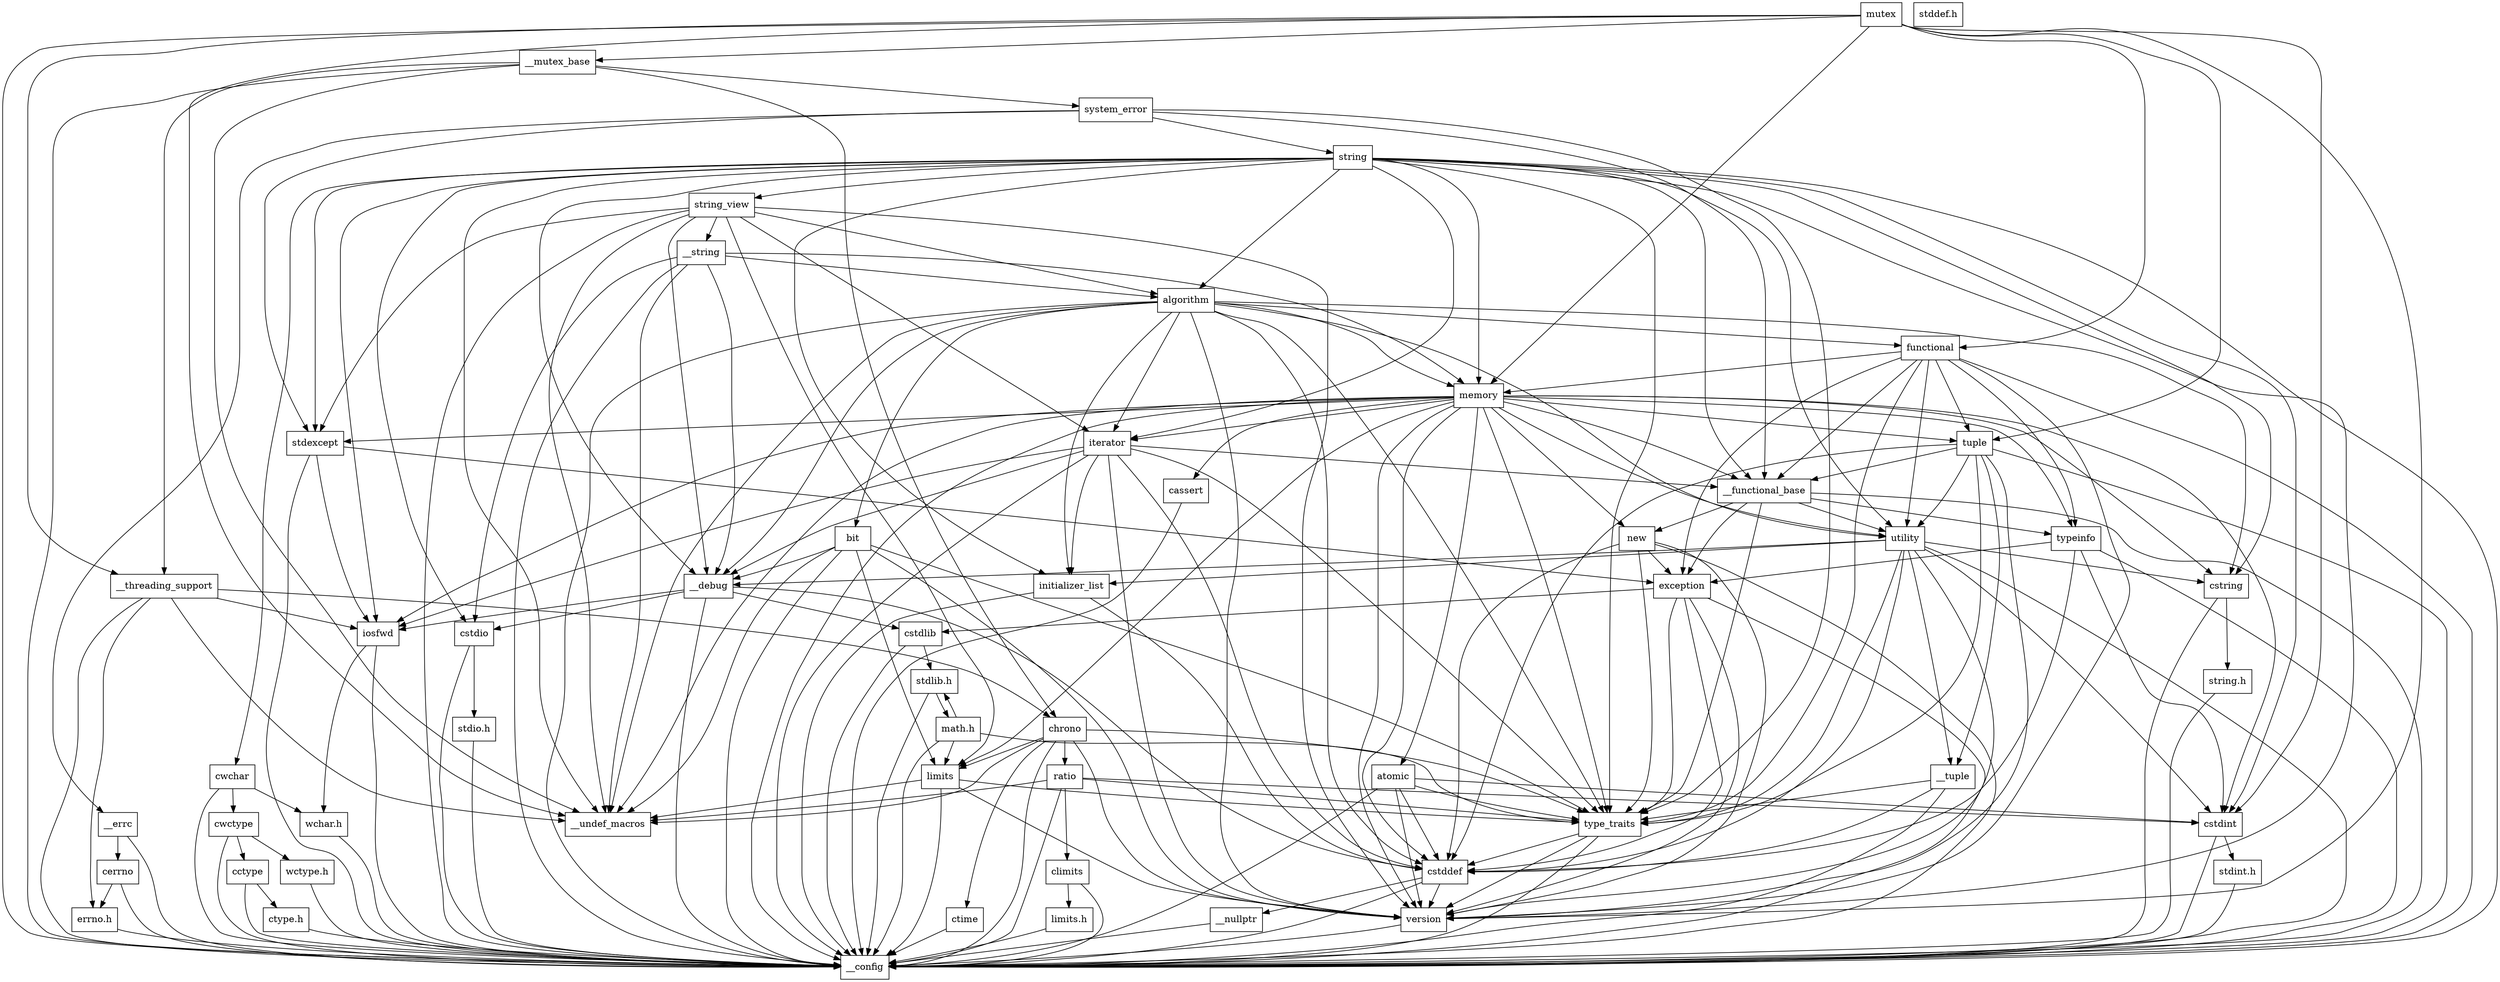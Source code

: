 digraph "dependencies" {
  header_1 [ shape="box", label="mutex"];
  header_2 [ shape="box", label="__config"];
  header_11 [ shape="box", label="__mutex_base"];
  header_12 [ shape="box", label="chrono"];
  header_13 [ shape="box", label="ctime"];
  header_15 [ shape="box", label="stddef.h"];
  header_31 [ shape="box", label="type_traits"];
  header_32 [ shape="box", label="cstddef"];
  header_33 [ shape="box", label="version"];
  header_35 [ shape="box", label="__nullptr"];
  header_36 [ shape="box", label="ratio"];
  header_37 [ shape="box", label="cstdint"];
  header_38 [ shape="box", label="stdint.h"];
  header_45 [ shape="box", label="climits"];
  header_46 [ shape="box", label="limits.h"];
  header_55 [ shape="box", label="__undef_macros"];
  header_56 [ shape="box", label="limits"];
  header_57 [ shape="box", label="system_error"];
  header_58 [ shape="box", label="__errc"];
  header_59 [ shape="box", label="cerrno"];
  header_60 [ shape="box", label="errno.h"];
  header_68 [ shape="box", label="stdexcept"];
  header_69 [ shape="box", label="exception"];
  header_70 [ shape="box", label="cstdlib"];
  header_71 [ shape="box", label="stdlib.h"];
  header_92 [ shape="box", label="math.h"];
  header_104 [ shape="box", label="iosfwd"];
  header_105 [ shape="box", label="wchar.h"];
  header_113 [ shape="box", label="__functional_base"];
  header_114 [ shape="box", label="typeinfo"];
  header_115 [ shape="box", label="new"];
  header_116 [ shape="box", label="utility"];
  header_117 [ shape="box", label="__tuple"];
  header_118 [ shape="box", label="initializer_list"];
  header_119 [ shape="box", label="cstring"];
  header_120 [ shape="box", label="string.h"];
  header_123 [ shape="box", label="__debug"];
  header_124 [ shape="box", label="cstdio"];
  header_125 [ shape="box", label="stdio.h"];
  header_134 [ shape="box", label="string"];
  header_135 [ shape="box", label="string_view"];
  header_136 [ shape="box", label="__string"];
  header_137 [ shape="box", label="algorithm"];
  header_138 [ shape="box", label="memory"];
  header_139 [ shape="box", label="iterator"];
  header_140 [ shape="box", label="tuple"];
  header_141 [ shape="box", label="cassert"];
  header_143 [ shape="box", label="atomic"];
  header_144 [ shape="box", label="functional"];
  header_145 [ shape="box", label="bit"];
  header_146 [ shape="box", label="cwchar"];
  header_147 [ shape="box", label="cwctype"];
  header_148 [ shape="box", label="cctype"];
  header_149 [ shape="box", label="ctype.h"];
  header_151 [ shape="box", label="wctype.h"];
  header_154 [ shape="box", label="__threading_support"];
  header_35 -> header_2;
  header_58 -> header_2;
  header_58 -> header_59;
  header_105 -> header_2;
  header_148 -> header_2;
  header_148 -> header_149;
  header_145 -> header_2;
  header_145 -> header_56;
  header_145 -> header_31;
  header_145 -> header_33;
  header_145 -> header_123;
  header_145 -> header_55;
  header_12 -> header_2;
  header_12 -> header_13;
  header_12 -> header_31;
  header_12 -> header_36;
  header_12 -> header_56;
  header_12 -> header_33;
  header_12 -> header_55;
  header_151 -> header_2;
  header_104 -> header_2;
  header_104 -> header_105;
  header_70 -> header_2;
  header_70 -> header_71;
  header_60 -> header_2;
  header_38 -> header_2;
  header_1 -> header_2;
  header_1 -> header_11;
  header_1 -> header_37;
  header_1 -> header_144;
  header_1 -> header_138;
  header_1 -> header_140;
  header_1 -> header_33;
  header_1 -> header_154;
  header_1 -> header_55;
  header_124 -> header_2;
  header_124 -> header_125;
  header_118 -> header_2;
  header_118 -> header_32;
  header_154 -> header_2;
  header_154 -> header_12;
  header_154 -> header_104;
  header_154 -> header_60;
  header_154 -> header_55;
  header_119 -> header_2;
  header_119 -> header_120;
  header_143 -> header_2;
  header_143 -> header_32;
  header_143 -> header_37;
  header_143 -> header_31;
  header_143 -> header_33;
  header_147 -> header_2;
  header_147 -> header_148;
  header_147 -> header_151;
  header_59 -> header_2;
  header_59 -> header_60;
  header_134 -> header_2;
  header_134 -> header_135;
  header_134 -> header_104;
  header_134 -> header_119;
  header_134 -> header_124;
  header_134 -> header_146;
  header_134 -> header_137;
  header_134 -> header_139;
  header_134 -> header_116;
  header_134 -> header_138;
  header_134 -> header_68;
  header_134 -> header_31;
  header_134 -> header_118;
  header_134 -> header_113;
  header_134 -> header_33;
  header_134 -> header_37;
  header_134 -> header_123;
  header_134 -> header_55;
  header_13 -> header_2;
  header_141 -> header_2;
  header_57 -> header_58;
  header_57 -> header_31;
  header_57 -> header_68;
  header_57 -> header_113;
  header_57 -> header_134;
  header_146 -> header_2;
  header_146 -> header_147;
  header_146 -> header_105;
  header_36 -> header_2;
  header_36 -> header_37;
  header_36 -> header_45;
  header_36 -> header_31;
  header_36 -> header_55;
  header_138 -> header_2;
  header_138 -> header_31;
  header_138 -> header_114;
  header_138 -> header_32;
  header_138 -> header_37;
  header_138 -> header_115;
  header_138 -> header_116;
  header_138 -> header_56;
  header_138 -> header_139;
  header_138 -> header_113;
  header_138 -> header_104;
  header_138 -> header_140;
  header_138 -> header_68;
  header_138 -> header_119;
  header_138 -> header_141;
  header_138 -> header_143;
  header_138 -> header_33;
  header_138 -> header_55;
  header_137 -> header_2;
  header_137 -> header_118;
  header_137 -> header_31;
  header_137 -> header_119;
  header_137 -> header_116;
  header_137 -> header_138;
  header_137 -> header_144;
  header_137 -> header_139;
  header_137 -> header_32;
  header_137 -> header_145;
  header_137 -> header_33;
  header_137 -> header_123;
  header_137 -> header_55;
  header_46 -> header_2;
  header_33 -> header_2;
  header_45 -> header_2;
  header_45 -> header_46;
  header_69 -> header_2;
  header_69 -> header_32;
  header_69 -> header_70;
  header_69 -> header_31;
  header_69 -> header_33;
  header_56 -> header_2;
  header_56 -> header_31;
  header_56 -> header_55;
  header_56 -> header_33;
  header_125 -> header_2;
  header_140 -> header_2;
  header_140 -> header_117;
  header_140 -> header_32;
  header_140 -> header_31;
  header_140 -> header_113;
  header_140 -> header_116;
  header_140 -> header_33;
  header_32 -> header_2;
  header_32 -> header_33;
  header_32 -> header_35;
  header_117 -> header_2;
  header_117 -> header_32;
  header_117 -> header_31;
  header_92 -> header_2;
  header_92 -> header_71;
  header_92 -> header_31;
  header_92 -> header_56;
  header_115 -> header_2;
  header_115 -> header_69;
  header_115 -> header_31;
  header_115 -> header_32;
  header_115 -> header_33;
  header_123 -> header_2;
  header_123 -> header_104;
  header_123 -> header_70;
  header_123 -> header_124;
  header_123 -> header_32;
  header_116 -> header_2;
  header_116 -> header_117;
  header_116 -> header_31;
  header_116 -> header_118;
  header_116 -> header_32;
  header_116 -> header_119;
  header_116 -> header_37;
  header_116 -> header_33;
  header_116 -> header_123;
  header_71 -> header_2;
  header_71 -> header_92;
  header_68 -> header_2;
  header_68 -> header_69;
  header_68 -> header_104;
  header_149 -> header_2;
  header_114 -> header_2;
  header_114 -> header_69;
  header_114 -> header_32;
  header_114 -> header_37;
  header_113 -> header_2;
  header_113 -> header_31;
  header_113 -> header_114;
  header_113 -> header_69;
  header_113 -> header_115;
  header_113 -> header_116;
  header_120 -> header_2;
  header_37 -> header_2;
  header_37 -> header_38;
  header_144 -> header_2;
  header_144 -> header_31;
  header_144 -> header_114;
  header_144 -> header_69;
  header_144 -> header_138;
  header_144 -> header_140;
  header_144 -> header_116;
  header_144 -> header_33;
  header_144 -> header_113;
  header_31 -> header_2;
  header_31 -> header_32;
  header_31 -> header_33;
  header_135 -> header_2;
  header_135 -> header_136;
  header_135 -> header_137;
  header_135 -> header_139;
  header_135 -> header_56;
  header_135 -> header_68;
  header_135 -> header_33;
  header_135 -> header_123;
  header_135 -> header_55;
  header_139 -> header_2;
  header_139 -> header_104;
  header_139 -> header_113;
  header_139 -> header_31;
  header_139 -> header_32;
  header_139 -> header_118;
  header_139 -> header_33;
  header_139 -> header_123;
  header_11 -> header_2;
  header_11 -> header_12;
  header_11 -> header_57;
  header_11 -> header_154;
  header_11 -> header_55;
  header_136 -> header_2;
  header_136 -> header_137;
  header_136 -> header_124;
  header_136 -> header_138;
  header_136 -> header_123;
  header_136 -> header_55;
}
